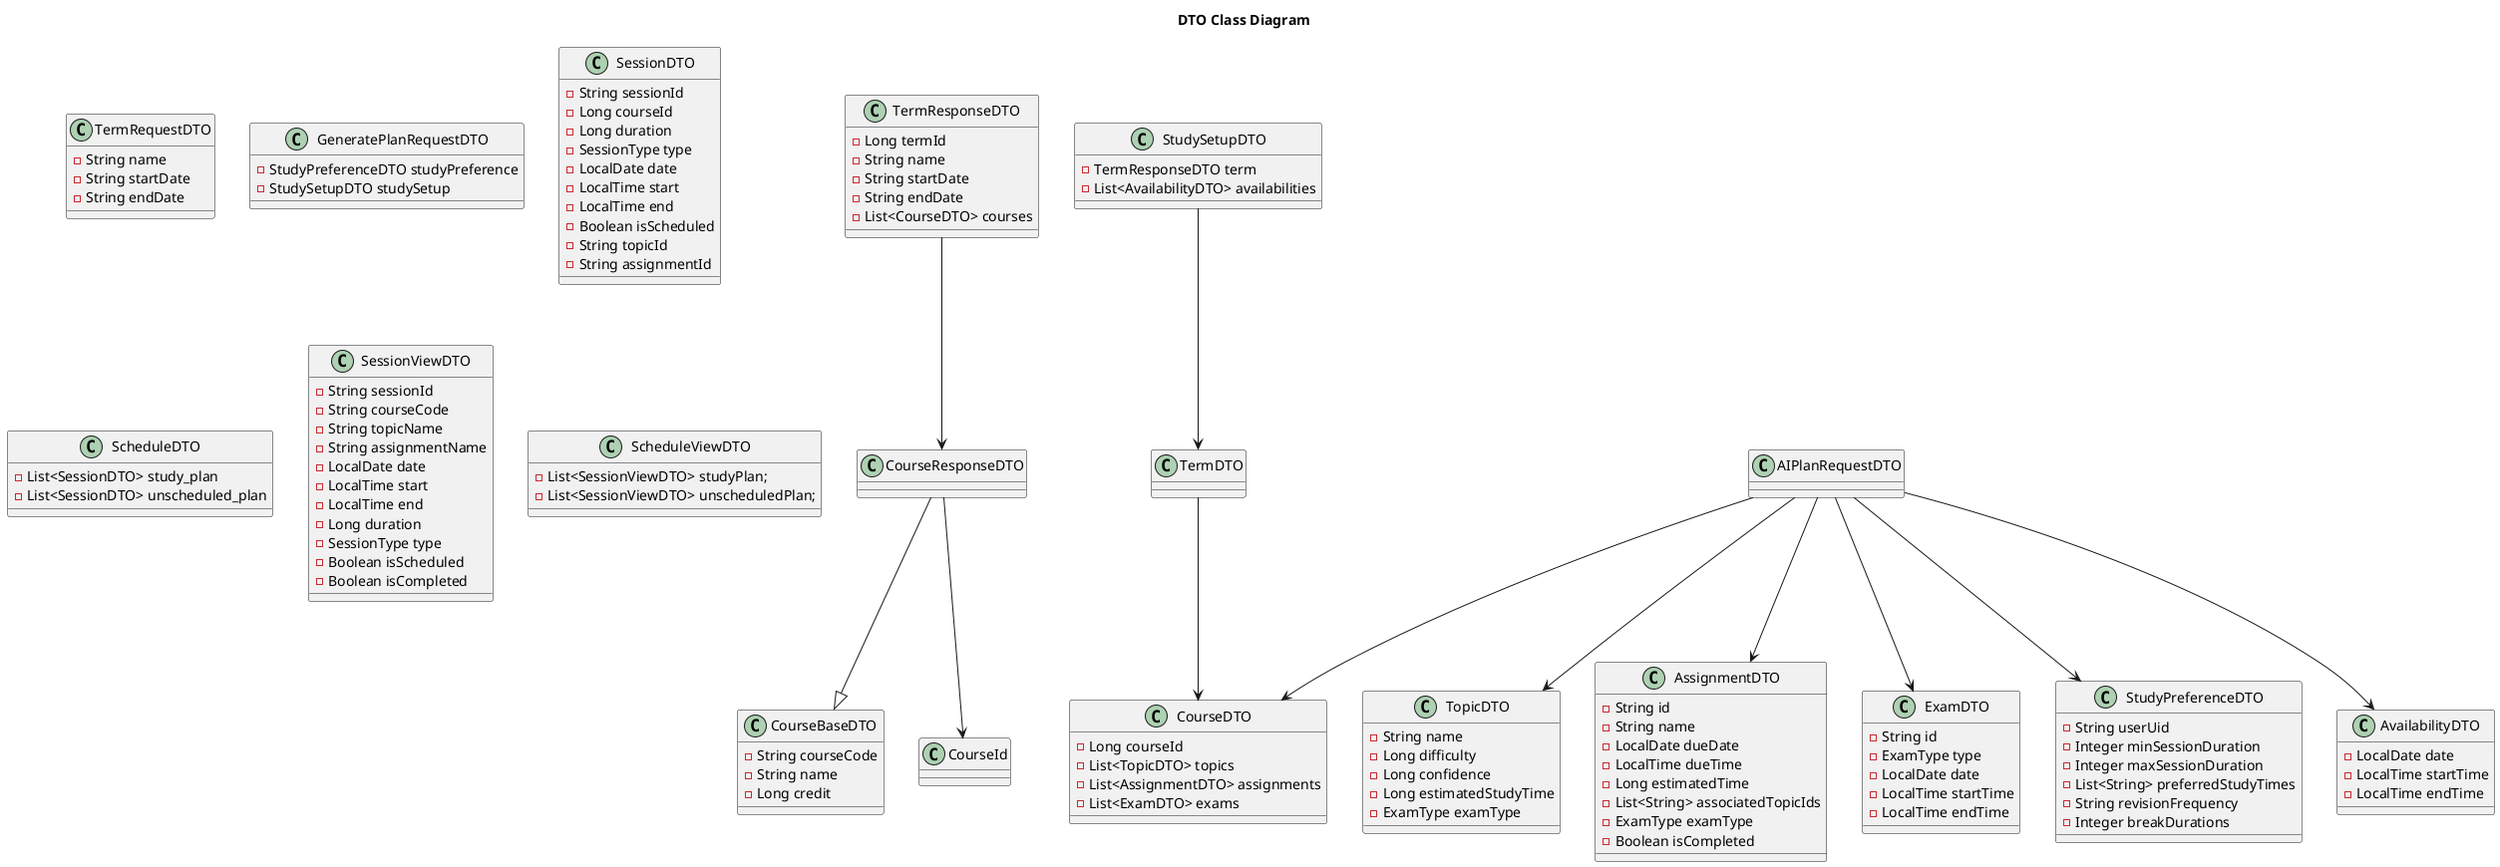 @startuml
title DTO Class Diagram

class TermRequestDTO {
    - String name
    - String startDate
    - String endDate
}

class TermResponseDTO {
    - Long termId
    - String name
    - String startDate
    - String endDate
    - List<CourseDTO> courses
}

class CourseBaseDTO {
    - String courseCode
    - String name
    - Long credit
}

class CourseDTO {
    - Long courseId
    - List<TopicDTO> topics
    - List<AssignmentDTO> assignments
    - List<ExamDTO> exams
}

class TopicDTO {
    - String name
    - Long difficulty
    - Long confidence
    - Long estimatedStudyTime
    - ExamType examType
}

class AssignmentDTO {
    - String id
    - String name
    - LocalDate dueDate
    - LocalTime dueTime
    - Long estimatedTime
    - List<String> associatedTopicIds
    - ExamType examType
    - Boolean isCompleted
}

class ExamDTO {
    - String id
    - ExamType type
    - LocalDate date
    - LocalTime startTime
    - LocalTime endTime
}

class StudyPreferenceDTO {
    - String userUid
    - Integer minSessionDuration
    - Integer maxSessionDuration
    - List<String> preferredStudyTimes
    - String revisionFrequency
    - Integer breakDurations
}

class AvailabilityDTO {
    - LocalDate date
    - LocalTime startTime
    - LocalTime endTime
}

class GeneratePlanRequestDTO {
    - StudyPreferenceDTO studyPreference
    - StudySetupDTO studySetup
}

class StudySetupDTO {
    - TermResponseDTO term
    - List<AvailabilityDTO> availabilities
}

class SessionDTO {
    - String sessionId
    - Long courseId
    - Long duration
    - SessionType type
    - LocalDate date
    - LocalTime start
    - LocalTime end
    - Boolean isScheduled
    - String topicId
    - String assignmentId
}

class ScheduleDTO {
    - List<SessionDTO> study_plan
    - List<SessionDTO> unscheduled_plan
}

class SessionViewDTO {
    - String sessionId
    - String courseCode
    - String topicName
    - String assignmentName
    - LocalDate date
    - LocalTime start
    - LocalTime end
    - Long duration
    - SessionType type
    - Boolean isScheduled
    - Boolean isCompleted
}

class ScheduleViewDTO {
    - List<SessionViewDTO> studyPlan;
    - List<SessionViewDTO> unscheduledPlan;
}

CourseResponseDTO --|> CourseBaseDTO
CourseResponseDTO --> CourseId
TermResponseDTO --> CourseResponseDTO
TermDTO --> CourseDTO
StudySetupDTO --> TermDTO
AIPlanRequestDTO --> StudyPreferenceDTO
AIPlanRequestDTO --> AvailabilityDTO
AIPlanRequestDTO --> CourseDTO
AIPlanRequestDTO --> TopicDTO
AIPlanRequestDTO --> AssignmentDTO
AIPlanRequestDTO --> ExamDTO

@enduml